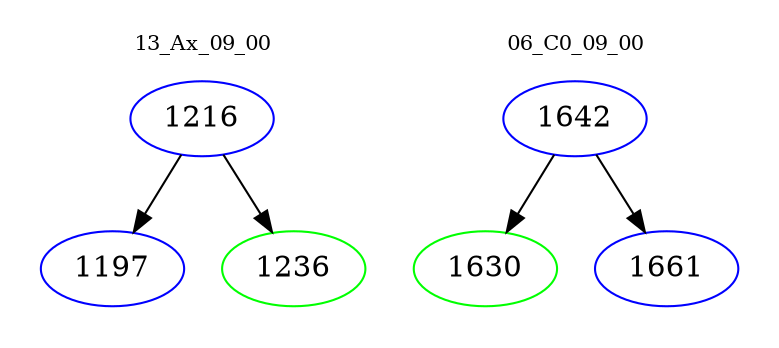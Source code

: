 digraph{
subgraph cluster_0 {
color = white
label = "13_Ax_09_00";
fontsize=10;
T0_1216 [label="1216", color="blue"]
T0_1216 -> T0_1197 [color="black"]
T0_1197 [label="1197", color="blue"]
T0_1216 -> T0_1236 [color="black"]
T0_1236 [label="1236", color="green"]
}
subgraph cluster_1 {
color = white
label = "06_C0_09_00";
fontsize=10;
T1_1642 [label="1642", color="blue"]
T1_1642 -> T1_1630 [color="black"]
T1_1630 [label="1630", color="green"]
T1_1642 -> T1_1661 [color="black"]
T1_1661 [label="1661", color="blue"]
}
}
